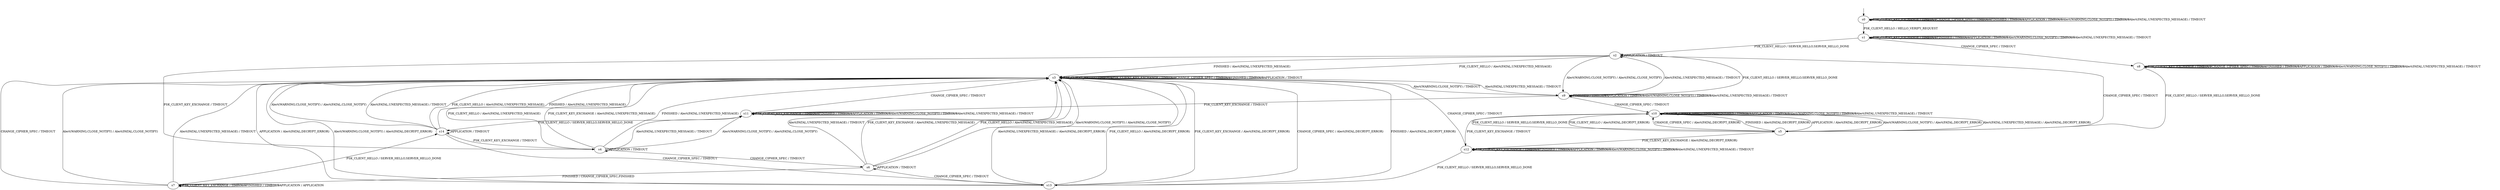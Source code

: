 digraph h3 {
s0 [label="s0"];
s1 [label="s1"];
s2 [label="s2"];
s3 [label="s3"];
s4 [label="s4"];
s5 [label="s5"];
s6 [label="s6"];
s7 [label="s7"];
s8 [label="s8"];
s9 [label="s9"];
s10 [label="s10"];
s11 [label="s11"];
s12 [label="s12"];
s13 [label="s13"];
s14 [label="s14"];
s0 -> s1 [label="PSK_CLIENT_HELLO / HELLO_VERIFY_REQUEST"];
s0 -> s0 [label="PSK_CLIENT_KEY_EXCHANGE / TIMEOUT"];
s0 -> s0 [label="CHANGE_CIPHER_SPEC / TIMEOUT"];
s0 -> s0 [label="FINISHED / TIMEOUT"];
s0 -> s0 [label="APPLICATION / TIMEOUT"];
s0 -> s0 [label="Alert(WARNING,CLOSE_NOTIFY) / TIMEOUT"];
s0 -> s0 [label="Alert(FATAL,UNEXPECTED_MESSAGE) / TIMEOUT"];
s1 -> s2 [label="PSK_CLIENT_HELLO / SERVER_HELLO,SERVER_HELLO_DONE"];
s1 -> s1 [label="PSK_CLIENT_KEY_EXCHANGE / TIMEOUT"];
s1 -> s8 [label="CHANGE_CIPHER_SPEC / TIMEOUT"];
s1 -> s1 [label="FINISHED / TIMEOUT"];
s1 -> s1 [label="APPLICATION / TIMEOUT"];
s1 -> s1 [label="Alert(WARNING,CLOSE_NOTIFY) / TIMEOUT"];
s1 -> s1 [label="Alert(FATAL,UNEXPECTED_MESSAGE) / TIMEOUT"];
s2 -> s3 [label="PSK_CLIENT_HELLO / Alert(FATAL,UNEXPECTED_MESSAGE)"];
s2 -> s4 [label="PSK_CLIENT_KEY_EXCHANGE / TIMEOUT"];
s2 -> s5 [label="CHANGE_CIPHER_SPEC / TIMEOUT"];
s2 -> s3 [label="FINISHED / Alert(FATAL,UNEXPECTED_MESSAGE)"];
s2 -> s2 [label="APPLICATION / TIMEOUT"];
s2 -> s9 [label="Alert(WARNING,CLOSE_NOTIFY) / Alert(FATAL,CLOSE_NOTIFY)"];
s2 -> s9 [label="Alert(FATAL,UNEXPECTED_MESSAGE) / TIMEOUT"];
s3 -> s3 [label="PSK_CLIENT_HELLO / TIMEOUT"];
s3 -> s3 [label="PSK_CLIENT_KEY_EXCHANGE / TIMEOUT"];
s3 -> s3 [label="CHANGE_CIPHER_SPEC / TIMEOUT"];
s3 -> s3 [label="FINISHED / TIMEOUT"];
s3 -> s3 [label="APPLICATION / TIMEOUT"];
s3 -> s9 [label="Alert(WARNING,CLOSE_NOTIFY) / TIMEOUT"];
s3 -> s9 [label="Alert(FATAL,UNEXPECTED_MESSAGE) / TIMEOUT"];
s4 -> s3 [label="PSK_CLIENT_HELLO / Alert(FATAL,UNEXPECTED_MESSAGE)"];
s4 -> s3 [label="PSK_CLIENT_KEY_EXCHANGE / Alert(FATAL,UNEXPECTED_MESSAGE)"];
s4 -> s6 [label="CHANGE_CIPHER_SPEC / TIMEOUT"];
s4 -> s3 [label="FINISHED / Alert(FATAL,UNEXPECTED_MESSAGE)"];
s4 -> s4 [label="APPLICATION / TIMEOUT"];
s4 -> s11 [label="Alert(WARNING,CLOSE_NOTIFY) / Alert(FATAL,CLOSE_NOTIFY)"];
s4 -> s11 [label="Alert(FATAL,UNEXPECTED_MESSAGE) / TIMEOUT"];
s5 -> s10 [label="PSK_CLIENT_HELLO / Alert(FATAL,DECRYPT_ERROR)"];
s5 -> s12 [label="PSK_CLIENT_KEY_EXCHANGE / Alert(FATAL,DECRYPT_ERROR)"];
s5 -> s10 [label="CHANGE_CIPHER_SPEC / Alert(FATAL,DECRYPT_ERROR)"];
s5 -> s10 [label="FINISHED / Alert(FATAL,DECRYPT_ERROR)"];
s5 -> s10 [label="APPLICATION / Alert(FATAL,DECRYPT_ERROR)"];
s5 -> s10 [label="Alert(WARNING,CLOSE_NOTIFY) / Alert(FATAL,DECRYPT_ERROR)"];
s5 -> s10 [label="Alert(FATAL,UNEXPECTED_MESSAGE) / Alert(FATAL,DECRYPT_ERROR)"];
s6 -> s3 [label="PSK_CLIENT_HELLO / Alert(FATAL,UNEXPECTED_MESSAGE)"];
s6 -> s3 [label="PSK_CLIENT_KEY_EXCHANGE / Alert(FATAL,UNEXPECTED_MESSAGE)"];
s6 -> s13 [label="CHANGE_CIPHER_SPEC / TIMEOUT"];
s6 -> s7 [label="FINISHED / CHANGE_CIPHER_SPEC,FINISHED"];
s6 -> s6 [label="APPLICATION / TIMEOUT"];
s6 -> s3 [label="Alert(WARNING,CLOSE_NOTIFY) / Alert(FATAL,CLOSE_NOTIFY)"];
s6 -> s3 [label="Alert(FATAL,UNEXPECTED_MESSAGE) / TIMEOUT"];
s7 -> s14 [label="PSK_CLIENT_HELLO / SERVER_HELLO,SERVER_HELLO_DONE"];
s7 -> s7 [label="PSK_CLIENT_KEY_EXCHANGE / TIMEOUT"];
s7 -> s3 [label="CHANGE_CIPHER_SPEC / TIMEOUT"];
s7 -> s7 [label="FINISHED / TIMEOUT"];
s7 -> s7 [label="APPLICATION / APPLICATION"];
s7 -> s3 [label="Alert(WARNING,CLOSE_NOTIFY) / Alert(FATAL,CLOSE_NOTIFY)"];
s7 -> s3 [label="Alert(FATAL,UNEXPECTED_MESSAGE) / TIMEOUT"];
s8 -> s5 [label="PSK_CLIENT_HELLO / SERVER_HELLO,SERVER_HELLO_DONE"];
s8 -> s8 [label="PSK_CLIENT_KEY_EXCHANGE / TIMEOUT"];
s8 -> s8 [label="CHANGE_CIPHER_SPEC / TIMEOUT"];
s8 -> s8 [label="FINISHED / TIMEOUT"];
s8 -> s8 [label="APPLICATION / TIMEOUT"];
s8 -> s8 [label="Alert(WARNING,CLOSE_NOTIFY) / TIMEOUT"];
s8 -> s8 [label="Alert(FATAL,UNEXPECTED_MESSAGE) / TIMEOUT"];
s9 -> s2 [label="PSK_CLIENT_HELLO / SERVER_HELLO,SERVER_HELLO_DONE"];
s9 -> s11 [label="PSK_CLIENT_KEY_EXCHANGE / TIMEOUT"];
s9 -> s10 [label="CHANGE_CIPHER_SPEC / TIMEOUT"];
s9 -> s9 [label="FINISHED / TIMEOUT"];
s9 -> s9 [label="APPLICATION / TIMEOUT"];
s9 -> s9 [label="Alert(WARNING,CLOSE_NOTIFY) / TIMEOUT"];
s9 -> s9 [label="Alert(FATAL,UNEXPECTED_MESSAGE) / TIMEOUT"];
s10 -> s5 [label="PSK_CLIENT_HELLO / SERVER_HELLO,SERVER_HELLO_DONE"];
s10 -> s12 [label="PSK_CLIENT_KEY_EXCHANGE / TIMEOUT"];
s10 -> s10 [label="CHANGE_CIPHER_SPEC / TIMEOUT"];
s10 -> s10 [label="FINISHED / TIMEOUT"];
s10 -> s10 [label="APPLICATION / TIMEOUT"];
s10 -> s10 [label="Alert(WARNING,CLOSE_NOTIFY) / TIMEOUT"];
s10 -> s10 [label="Alert(FATAL,UNEXPECTED_MESSAGE) / TIMEOUT"];
s11 -> s14 [label="PSK_CLIENT_HELLO / SERVER_HELLO,SERVER_HELLO_DONE"];
s11 -> s11 [label="PSK_CLIENT_KEY_EXCHANGE / TIMEOUT"];
s11 -> s3 [label="CHANGE_CIPHER_SPEC / TIMEOUT"];
s11 -> s11 [label="FINISHED / TIMEOUT"];
s11 -> s11 [label="APPLICATION / TIMEOUT"];
s11 -> s11 [label="Alert(WARNING,CLOSE_NOTIFY) / TIMEOUT"];
s11 -> s11 [label="Alert(FATAL,UNEXPECTED_MESSAGE) / TIMEOUT"];
s12 -> s13 [label="PSK_CLIENT_HELLO / SERVER_HELLO,SERVER_HELLO_DONE"];
s12 -> s12 [label="PSK_CLIENT_KEY_EXCHANGE / TIMEOUT"];
s12 -> s3 [label="CHANGE_CIPHER_SPEC / TIMEOUT"];
s12 -> s12 [label="FINISHED / TIMEOUT"];
s12 -> s12 [label="APPLICATION / TIMEOUT"];
s12 -> s12 [label="Alert(WARNING,CLOSE_NOTIFY) / TIMEOUT"];
s12 -> s12 [label="Alert(FATAL,UNEXPECTED_MESSAGE) / TIMEOUT"];
s13 -> s3 [label="PSK_CLIENT_HELLO / Alert(FATAL,DECRYPT_ERROR)"];
s13 -> s3 [label="PSK_CLIENT_KEY_EXCHANGE / Alert(FATAL,DECRYPT_ERROR)"];
s13 -> s3 [label="CHANGE_CIPHER_SPEC / Alert(FATAL,DECRYPT_ERROR)"];
s13 -> s3 [label="FINISHED / Alert(FATAL,DECRYPT_ERROR)"];
s13 -> s3 [label="APPLICATION / Alert(FATAL,DECRYPT_ERROR)"];
s13 -> s3 [label="Alert(WARNING,CLOSE_NOTIFY) / Alert(FATAL,DECRYPT_ERROR)"];
s13 -> s3 [label="Alert(FATAL,UNEXPECTED_MESSAGE) / Alert(FATAL,DECRYPT_ERROR)"];
s14 -> s3 [label="PSK_CLIENT_HELLO / Alert(FATAL,UNEXPECTED_MESSAGE)"];
s14 -> s4 [label="PSK_CLIENT_KEY_EXCHANGE / TIMEOUT"];
s14 -> s13 [label="CHANGE_CIPHER_SPEC / TIMEOUT"];
s14 -> s3 [label="FINISHED / Alert(FATAL,UNEXPECTED_MESSAGE)"];
s14 -> s14 [label="APPLICATION / TIMEOUT"];
s14 -> s3 [label="Alert(WARNING,CLOSE_NOTIFY) / Alert(FATAL,CLOSE_NOTIFY)"];
s14 -> s3 [label="Alert(FATAL,UNEXPECTED_MESSAGE) / TIMEOUT"];
__start0 [shape=none, label=""];
__start0 -> s0 [label=""];
}
